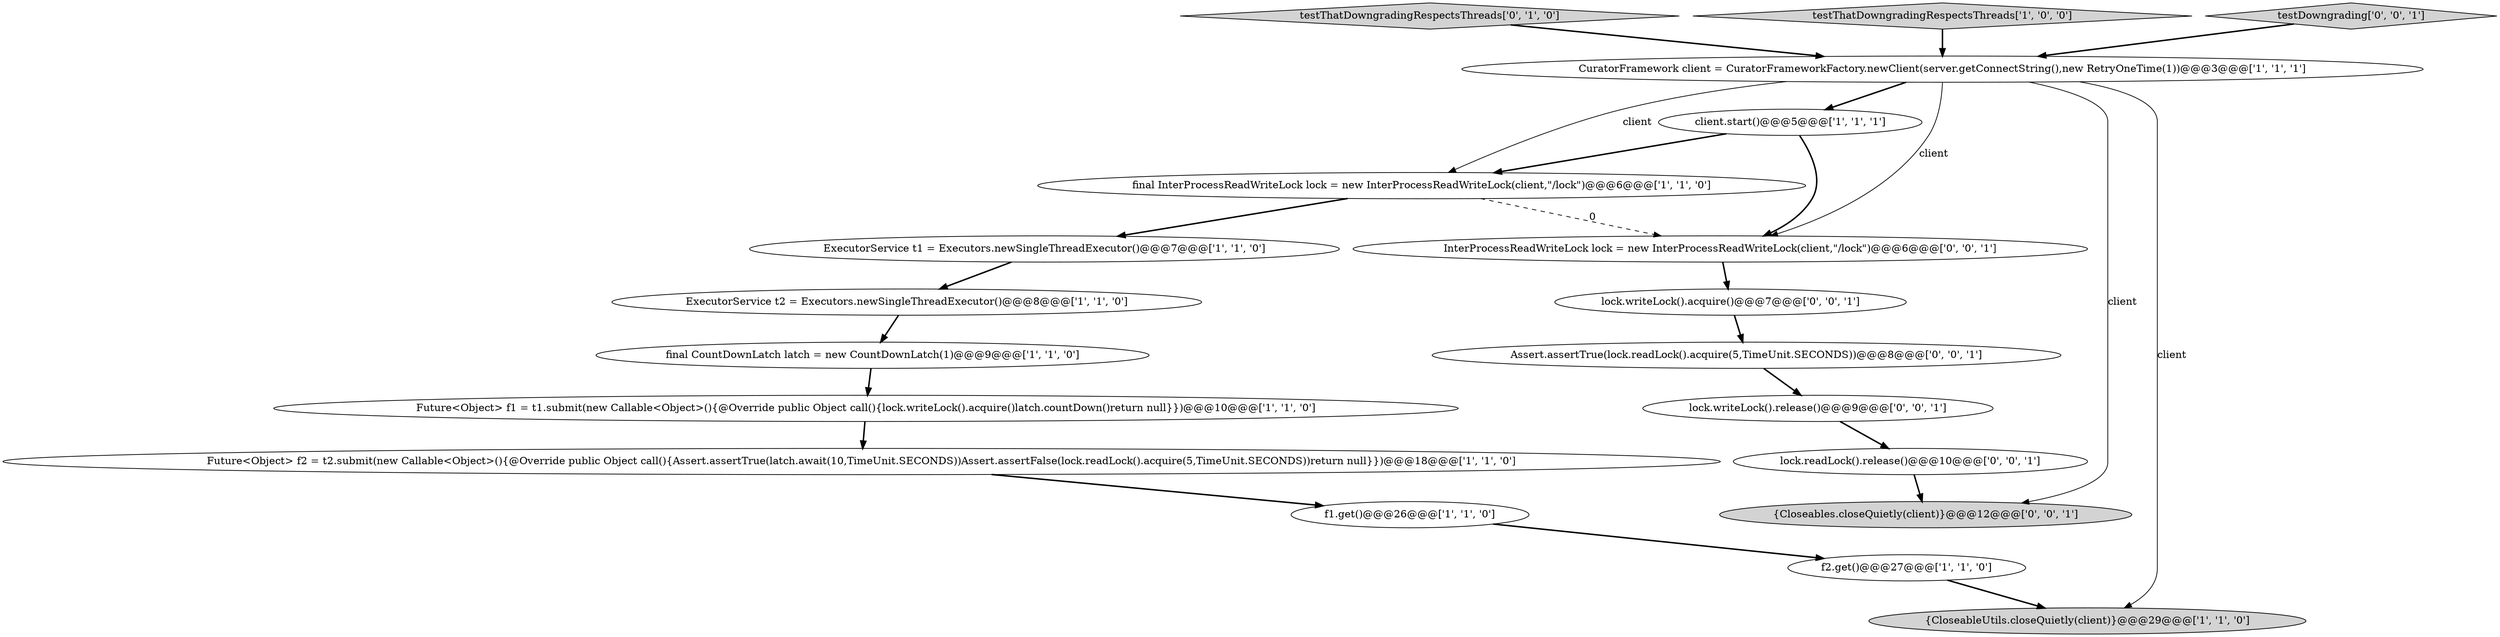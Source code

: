 digraph {
12 [style = filled, label = "testThatDowngradingRespectsThreads['0', '1', '0']", fillcolor = lightgray, shape = diamond image = "AAA0AAABBB2BBB"];
3 [style = filled, label = "testThatDowngradingRespectsThreads['1', '0', '0']", fillcolor = lightgray, shape = diamond image = "AAA0AAABBB1BBB"];
7 [style = filled, label = "Future<Object> f2 = t2.submit(new Callable<Object>(){@Override public Object call(){Assert.assertTrue(latch.await(10,TimeUnit.SECONDS))Assert.assertFalse(lock.readLock().acquire(5,TimeUnit.SECONDS))return null}})@@@18@@@['1', '1', '0']", fillcolor = white, shape = ellipse image = "AAA0AAABBB1BBB"];
14 [style = filled, label = "lock.writeLock().release()@@@9@@@['0', '0', '1']", fillcolor = white, shape = ellipse image = "AAA0AAABBB3BBB"];
8 [style = filled, label = "f1.get()@@@26@@@['1', '1', '0']", fillcolor = white, shape = ellipse image = "AAA0AAABBB1BBB"];
17 [style = filled, label = "lock.readLock().release()@@@10@@@['0', '0', '1']", fillcolor = white, shape = ellipse image = "AAA0AAABBB3BBB"];
11 [style = filled, label = "final InterProcessReadWriteLock lock = new InterProcessReadWriteLock(client,\"/lock\")@@@6@@@['1', '1', '0']", fillcolor = white, shape = ellipse image = "AAA0AAABBB1BBB"];
18 [style = filled, label = "InterProcessReadWriteLock lock = new InterProcessReadWriteLock(client,\"/lock\")@@@6@@@['0', '0', '1']", fillcolor = white, shape = ellipse image = "AAA0AAABBB3BBB"];
1 [style = filled, label = "ExecutorService t2 = Executors.newSingleThreadExecutor()@@@8@@@['1', '1', '0']", fillcolor = white, shape = ellipse image = "AAA0AAABBB1BBB"];
6 [style = filled, label = "client.start()@@@5@@@['1', '1', '1']", fillcolor = white, shape = ellipse image = "AAA0AAABBB1BBB"];
9 [style = filled, label = "CuratorFramework client = CuratorFrameworkFactory.newClient(server.getConnectString(),new RetryOneTime(1))@@@3@@@['1', '1', '1']", fillcolor = white, shape = ellipse image = "AAA0AAABBB1BBB"];
19 [style = filled, label = "{Closeables.closeQuietly(client)}@@@12@@@['0', '0', '1']", fillcolor = lightgray, shape = ellipse image = "AAA0AAABBB3BBB"];
5 [style = filled, label = "f2.get()@@@27@@@['1', '1', '0']", fillcolor = white, shape = ellipse image = "AAA0AAABBB1BBB"];
16 [style = filled, label = "lock.writeLock().acquire()@@@7@@@['0', '0', '1']", fillcolor = white, shape = ellipse image = "AAA0AAABBB3BBB"];
0 [style = filled, label = "{CloseableUtils.closeQuietly(client)}@@@29@@@['1', '1', '0']", fillcolor = lightgray, shape = ellipse image = "AAA0AAABBB1BBB"];
15 [style = filled, label = "testDowngrading['0', '0', '1']", fillcolor = lightgray, shape = diamond image = "AAA0AAABBB3BBB"];
4 [style = filled, label = "ExecutorService t1 = Executors.newSingleThreadExecutor()@@@7@@@['1', '1', '0']", fillcolor = white, shape = ellipse image = "AAA0AAABBB1BBB"];
13 [style = filled, label = "Assert.assertTrue(lock.readLock().acquire(5,TimeUnit.SECONDS))@@@8@@@['0', '0', '1']", fillcolor = white, shape = ellipse image = "AAA0AAABBB3BBB"];
10 [style = filled, label = "final CountDownLatch latch = new CountDownLatch(1)@@@9@@@['1', '1', '0']", fillcolor = white, shape = ellipse image = "AAA0AAABBB1BBB"];
2 [style = filled, label = "Future<Object> f1 = t1.submit(new Callable<Object>(){@Override public Object call(){lock.writeLock().acquire()latch.countDown()return null}})@@@10@@@['1', '1', '0']", fillcolor = white, shape = ellipse image = "AAA0AAABBB1BBB"];
16->13 [style = bold, label=""];
6->18 [style = bold, label=""];
11->4 [style = bold, label=""];
14->17 [style = bold, label=""];
9->0 [style = solid, label="client"];
7->8 [style = bold, label=""];
12->9 [style = bold, label=""];
17->19 [style = bold, label=""];
9->6 [style = bold, label=""];
3->9 [style = bold, label=""];
8->5 [style = bold, label=""];
5->0 [style = bold, label=""];
9->11 [style = solid, label="client"];
15->9 [style = bold, label=""];
9->19 [style = solid, label="client"];
11->18 [style = dashed, label="0"];
6->11 [style = bold, label=""];
10->2 [style = bold, label=""];
4->1 [style = bold, label=""];
2->7 [style = bold, label=""];
1->10 [style = bold, label=""];
13->14 [style = bold, label=""];
9->18 [style = solid, label="client"];
18->16 [style = bold, label=""];
}
